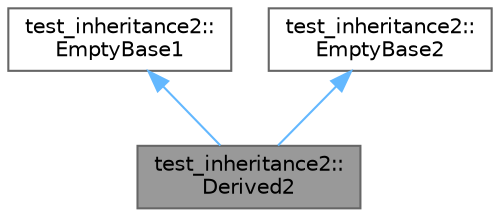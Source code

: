 digraph "test_inheritance2::Derived2"
{
 // LATEX_PDF_SIZE
  bgcolor="transparent";
  edge [fontname=Helvetica,fontsize=10,labelfontname=Helvetica,labelfontsize=10];
  node [fontname=Helvetica,fontsize=10,shape=box,height=0.2,width=0.4];
  Node1 [id="Node000001",label="test_inheritance2::\lDerived2",height=0.2,width=0.4,color="gray40", fillcolor="grey60", style="filled", fontcolor="black",tooltip=" "];
  Node2 -> Node1 [id="edge1_Node000001_Node000002",dir="back",color="steelblue1",style="solid",tooltip=" "];
  Node2 [id="Node000002",label="test_inheritance2::\lEmptyBase1",height=0.2,width=0.4,color="gray40", fillcolor="white", style="filled",URL="$structtest__inheritance2_1_1_empty_base1.html",tooltip=" "];
  Node3 -> Node1 [id="edge2_Node000001_Node000003",dir="back",color="steelblue1",style="solid",tooltip=" "];
  Node3 [id="Node000003",label="test_inheritance2::\lEmptyBase2",height=0.2,width=0.4,color="gray40", fillcolor="white", style="filled",URL="$structtest__inheritance2_1_1_empty_base2.html",tooltip=" "];
}
